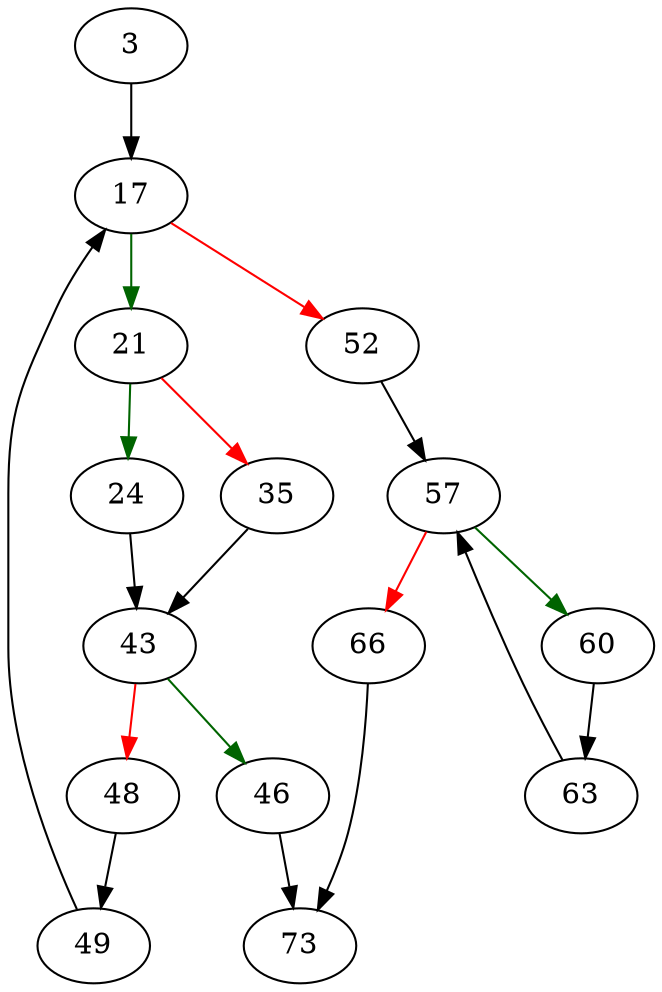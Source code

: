strict digraph "vdbeMergeEngineInit" {
	// Node definitions.
	3 [entry=true];
	17;
	21;
	52;
	24;
	35;
	43;
	46;
	48;
	73;
	49;
	57;
	60;
	66;
	63;

	// Edge definitions.
	3 -> 17;
	17 -> 21 [
		color=darkgreen
		cond=true
	];
	17 -> 52 [
		color=red
		cond=false
	];
	21 -> 24 [
		color=darkgreen
		cond=true
	];
	21 -> 35 [
		color=red
		cond=false
	];
	52 -> 57;
	24 -> 43;
	35 -> 43;
	43 -> 46 [
		color=darkgreen
		cond=true
	];
	43 -> 48 [
		color=red
		cond=false
	];
	46 -> 73;
	48 -> 49;
	49 -> 17;
	57 -> 60 [
		color=darkgreen
		cond=true
	];
	57 -> 66 [
		color=red
		cond=false
	];
	60 -> 63;
	66 -> 73;
	63 -> 57;
}